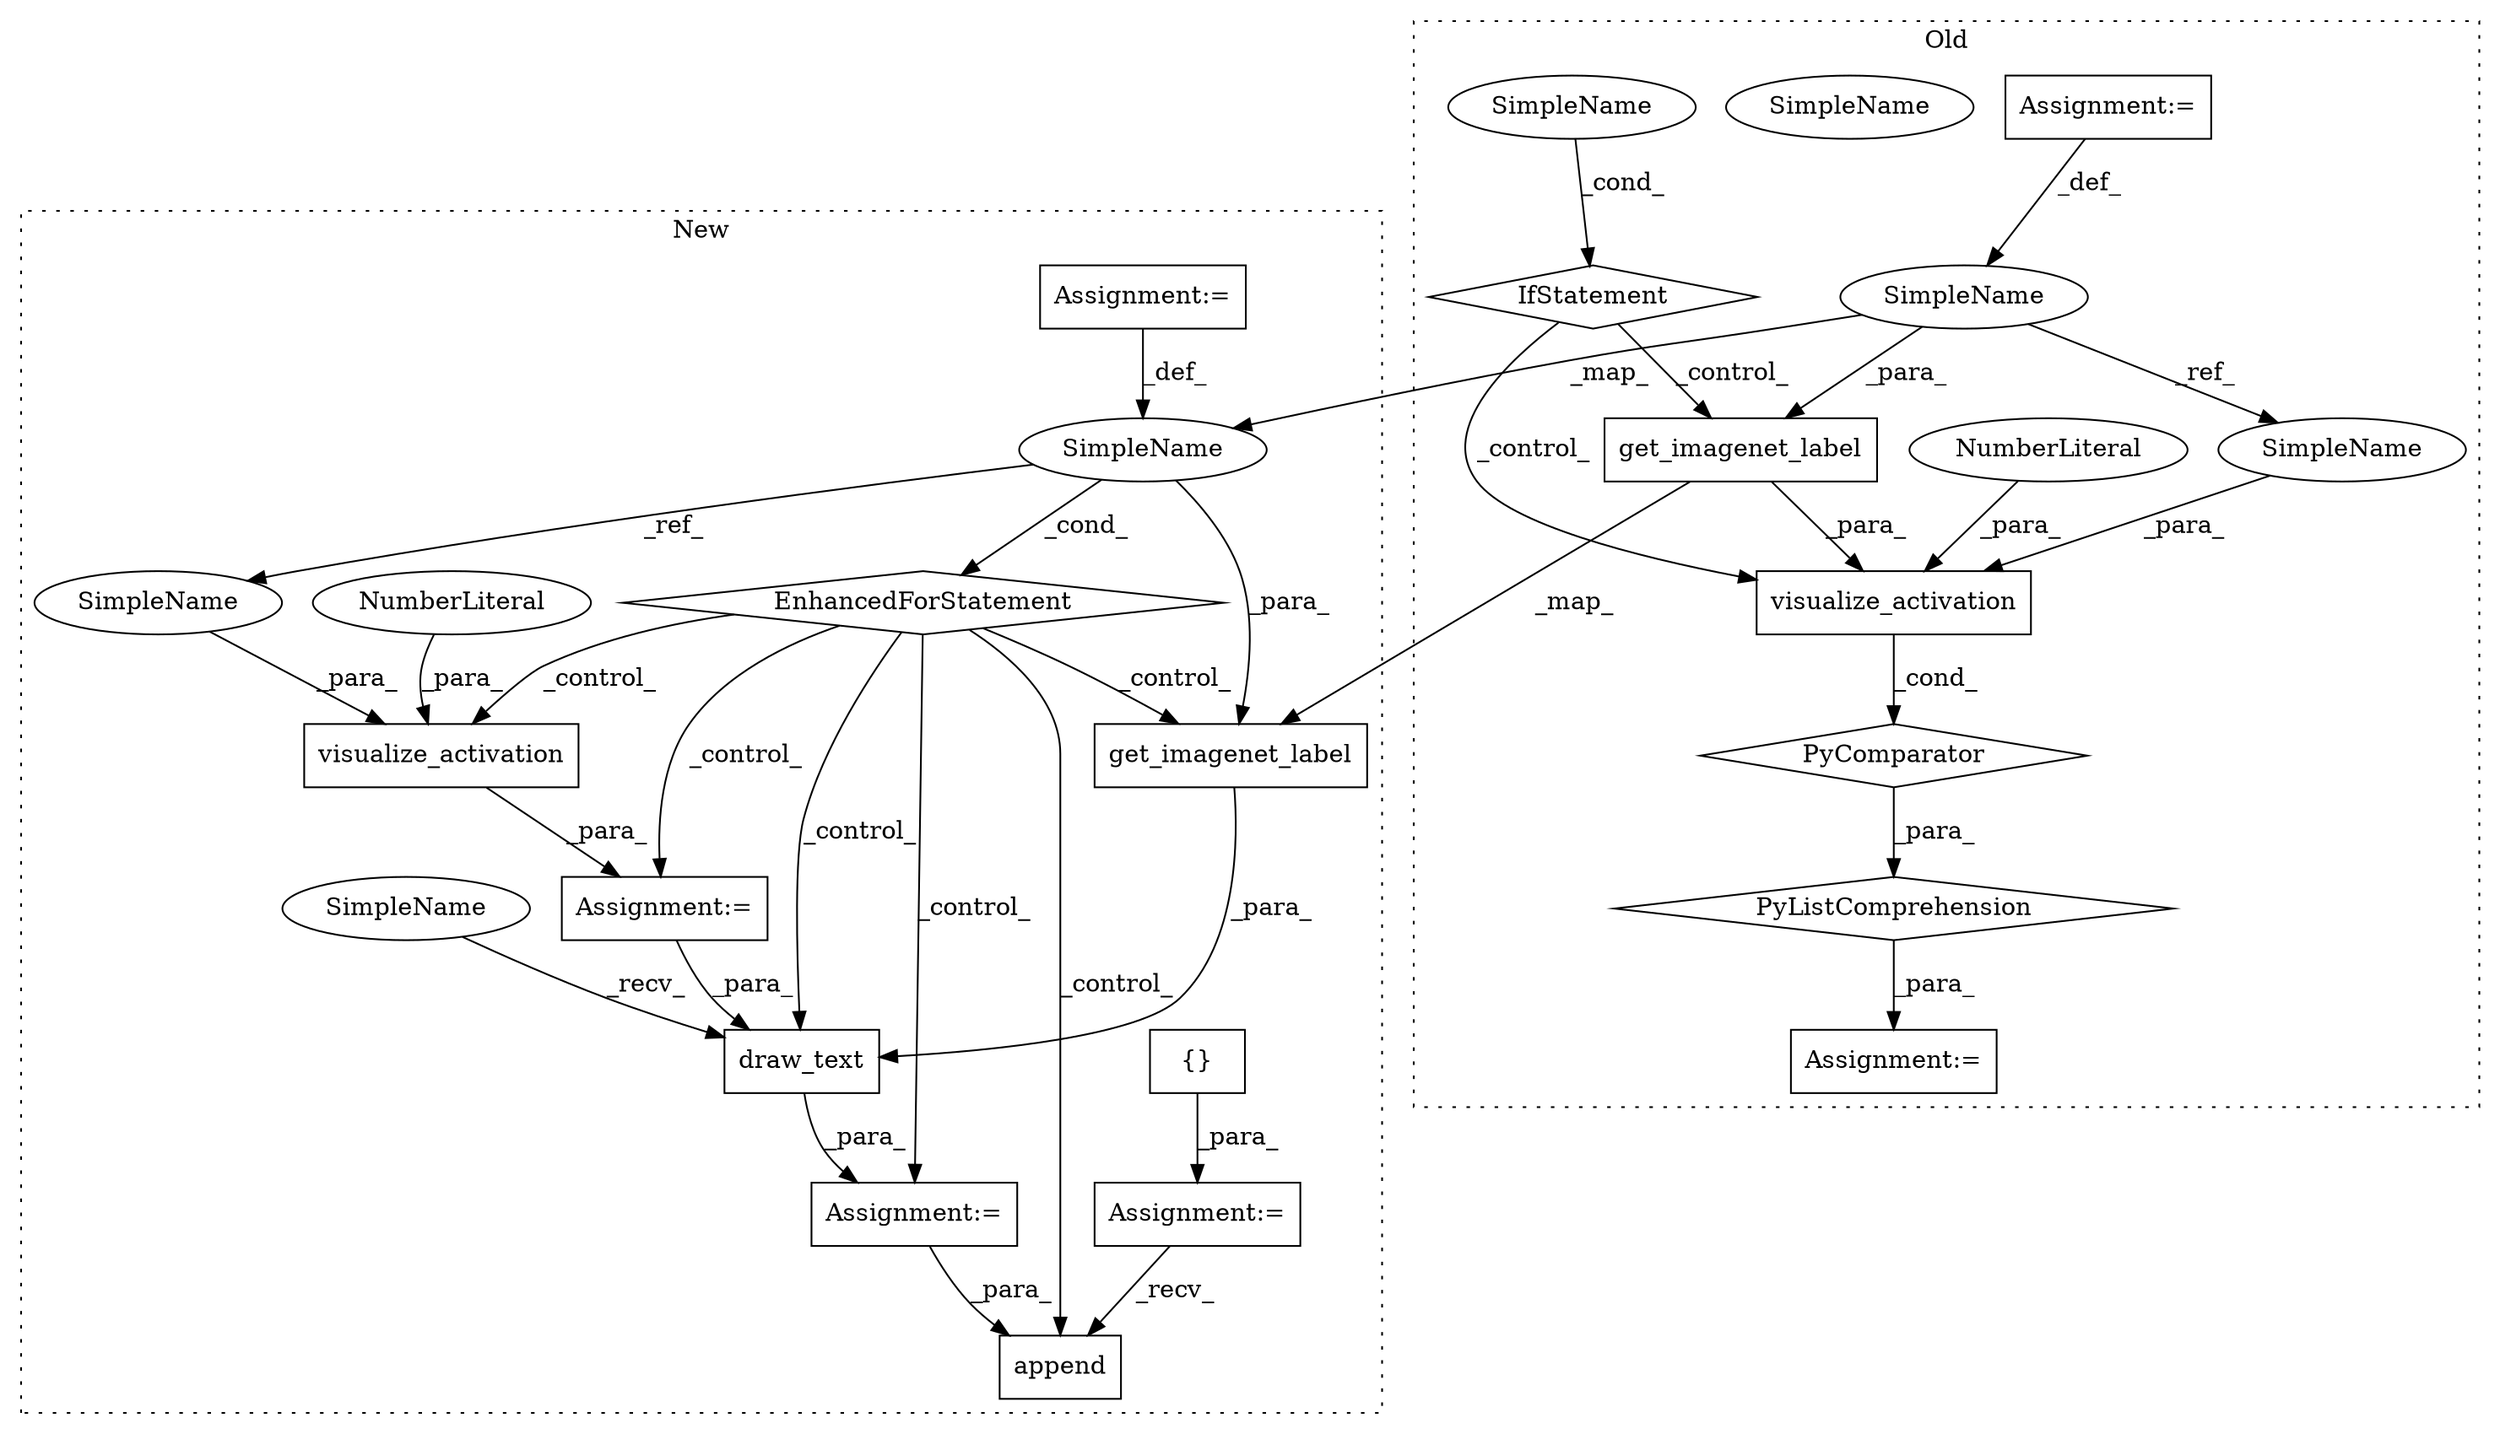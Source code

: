 digraph G {
subgraph cluster0 {
1 [label="PyListComprehension" a="109" s="737" l="166" shape="diamond"];
3 [label="PyComparator" a="113" s="870" l="25" shape="diamond"];
4 [label="Assignment:=" a="7" s="870" l="25" shape="box"];
6 [label="Assignment:=" a="7" s="725" l="12" shape="box"];
11 [label="SimpleName" a="42" s="873" l="3" shape="ellipse"];
14 [label="visualize_activation" a="32" s="737,811" l="21,1" shape="box"];
15 [label="NumberLiteral" a="34" s="808" l="3" shape="ellipse"];
18 [label="SimpleName" a="42" s="890" l="5" shape="ellipse"];
19 [label="IfStatement" a="25" s="870" l="25" shape="diamond"];
22 [label="get_imagenet_label" a="32" s="784,806" l="19,1" shape="box"];
23 [label="SimpleName" a="42" s="890" l="5" shape="ellipse"];
25 [label="SimpleName" a="42" s="774" l="3" shape="ellipse"];
label = "Old";
style="dotted";
}
subgraph cluster1 {
2 [label="{}" a="4" s="772" l="2" shape="box"];
5 [label="Assignment:=" a="7" s="752" l="1" shape="box"];
7 [label="append" a="32" s="986,996" l="7,1" shape="box"];
8 [label="EnhancedForStatement" a="70" s="780,850" l="53,2" shape="diamond"];
9 [label="Assignment:=" a="7" s="780,850" l="53,2" shape="box"];
10 [label="SimpleName" a="42" s="837" l="3" shape="ellipse"];
12 [label="Assignment:=" a="7" s="863" l="1" shape="box"];
13 [label="Assignment:=" a="7" s="920" l="1" shape="box"];
16 [label="visualize_activation" a="32" s="864,908" l="21,1" shape="box"];
17 [label="NumberLiteral" a="34" s="905" l="3" shape="ellipse"];
20 [label="draw_text" a="32" s="927,970" l="10,1" shape="box"];
21 [label="get_imagenet_label" a="32" s="947,969" l="19,1" shape="box"];
24 [label="SimpleName" a="42" s="901" l="3" shape="ellipse"];
26 [label="SimpleName" a="42" s="921" l="5" shape="ellipse"];
label = "New";
style="dotted";
}
1 -> 6 [label="_para_"];
2 -> 5 [label="_para_"];
3 -> 1 [label="_para_"];
4 -> 11 [label="_def_"];
5 -> 7 [label="_recv_"];
8 -> 21 [label="_control_"];
8 -> 7 [label="_control_"];
8 -> 16 [label="_control_"];
8 -> 20 [label="_control_"];
8 -> 12 [label="_control_"];
8 -> 13 [label="_control_"];
9 -> 10 [label="_def_"];
10 -> 8 [label="_cond_"];
10 -> 21 [label="_para_"];
10 -> 24 [label="_ref_"];
11 -> 25 [label="_ref_"];
11 -> 10 [label="_map_"];
11 -> 22 [label="_para_"];
12 -> 20 [label="_para_"];
13 -> 7 [label="_para_"];
14 -> 3 [label="_cond_"];
15 -> 14 [label="_para_"];
16 -> 12 [label="_para_"];
17 -> 16 [label="_para_"];
19 -> 14 [label="_control_"];
19 -> 22 [label="_control_"];
20 -> 13 [label="_para_"];
21 -> 20 [label="_para_"];
22 -> 21 [label="_map_"];
22 -> 14 [label="_para_"];
23 -> 19 [label="_cond_"];
24 -> 16 [label="_para_"];
25 -> 14 [label="_para_"];
26 -> 20 [label="_recv_"];
}